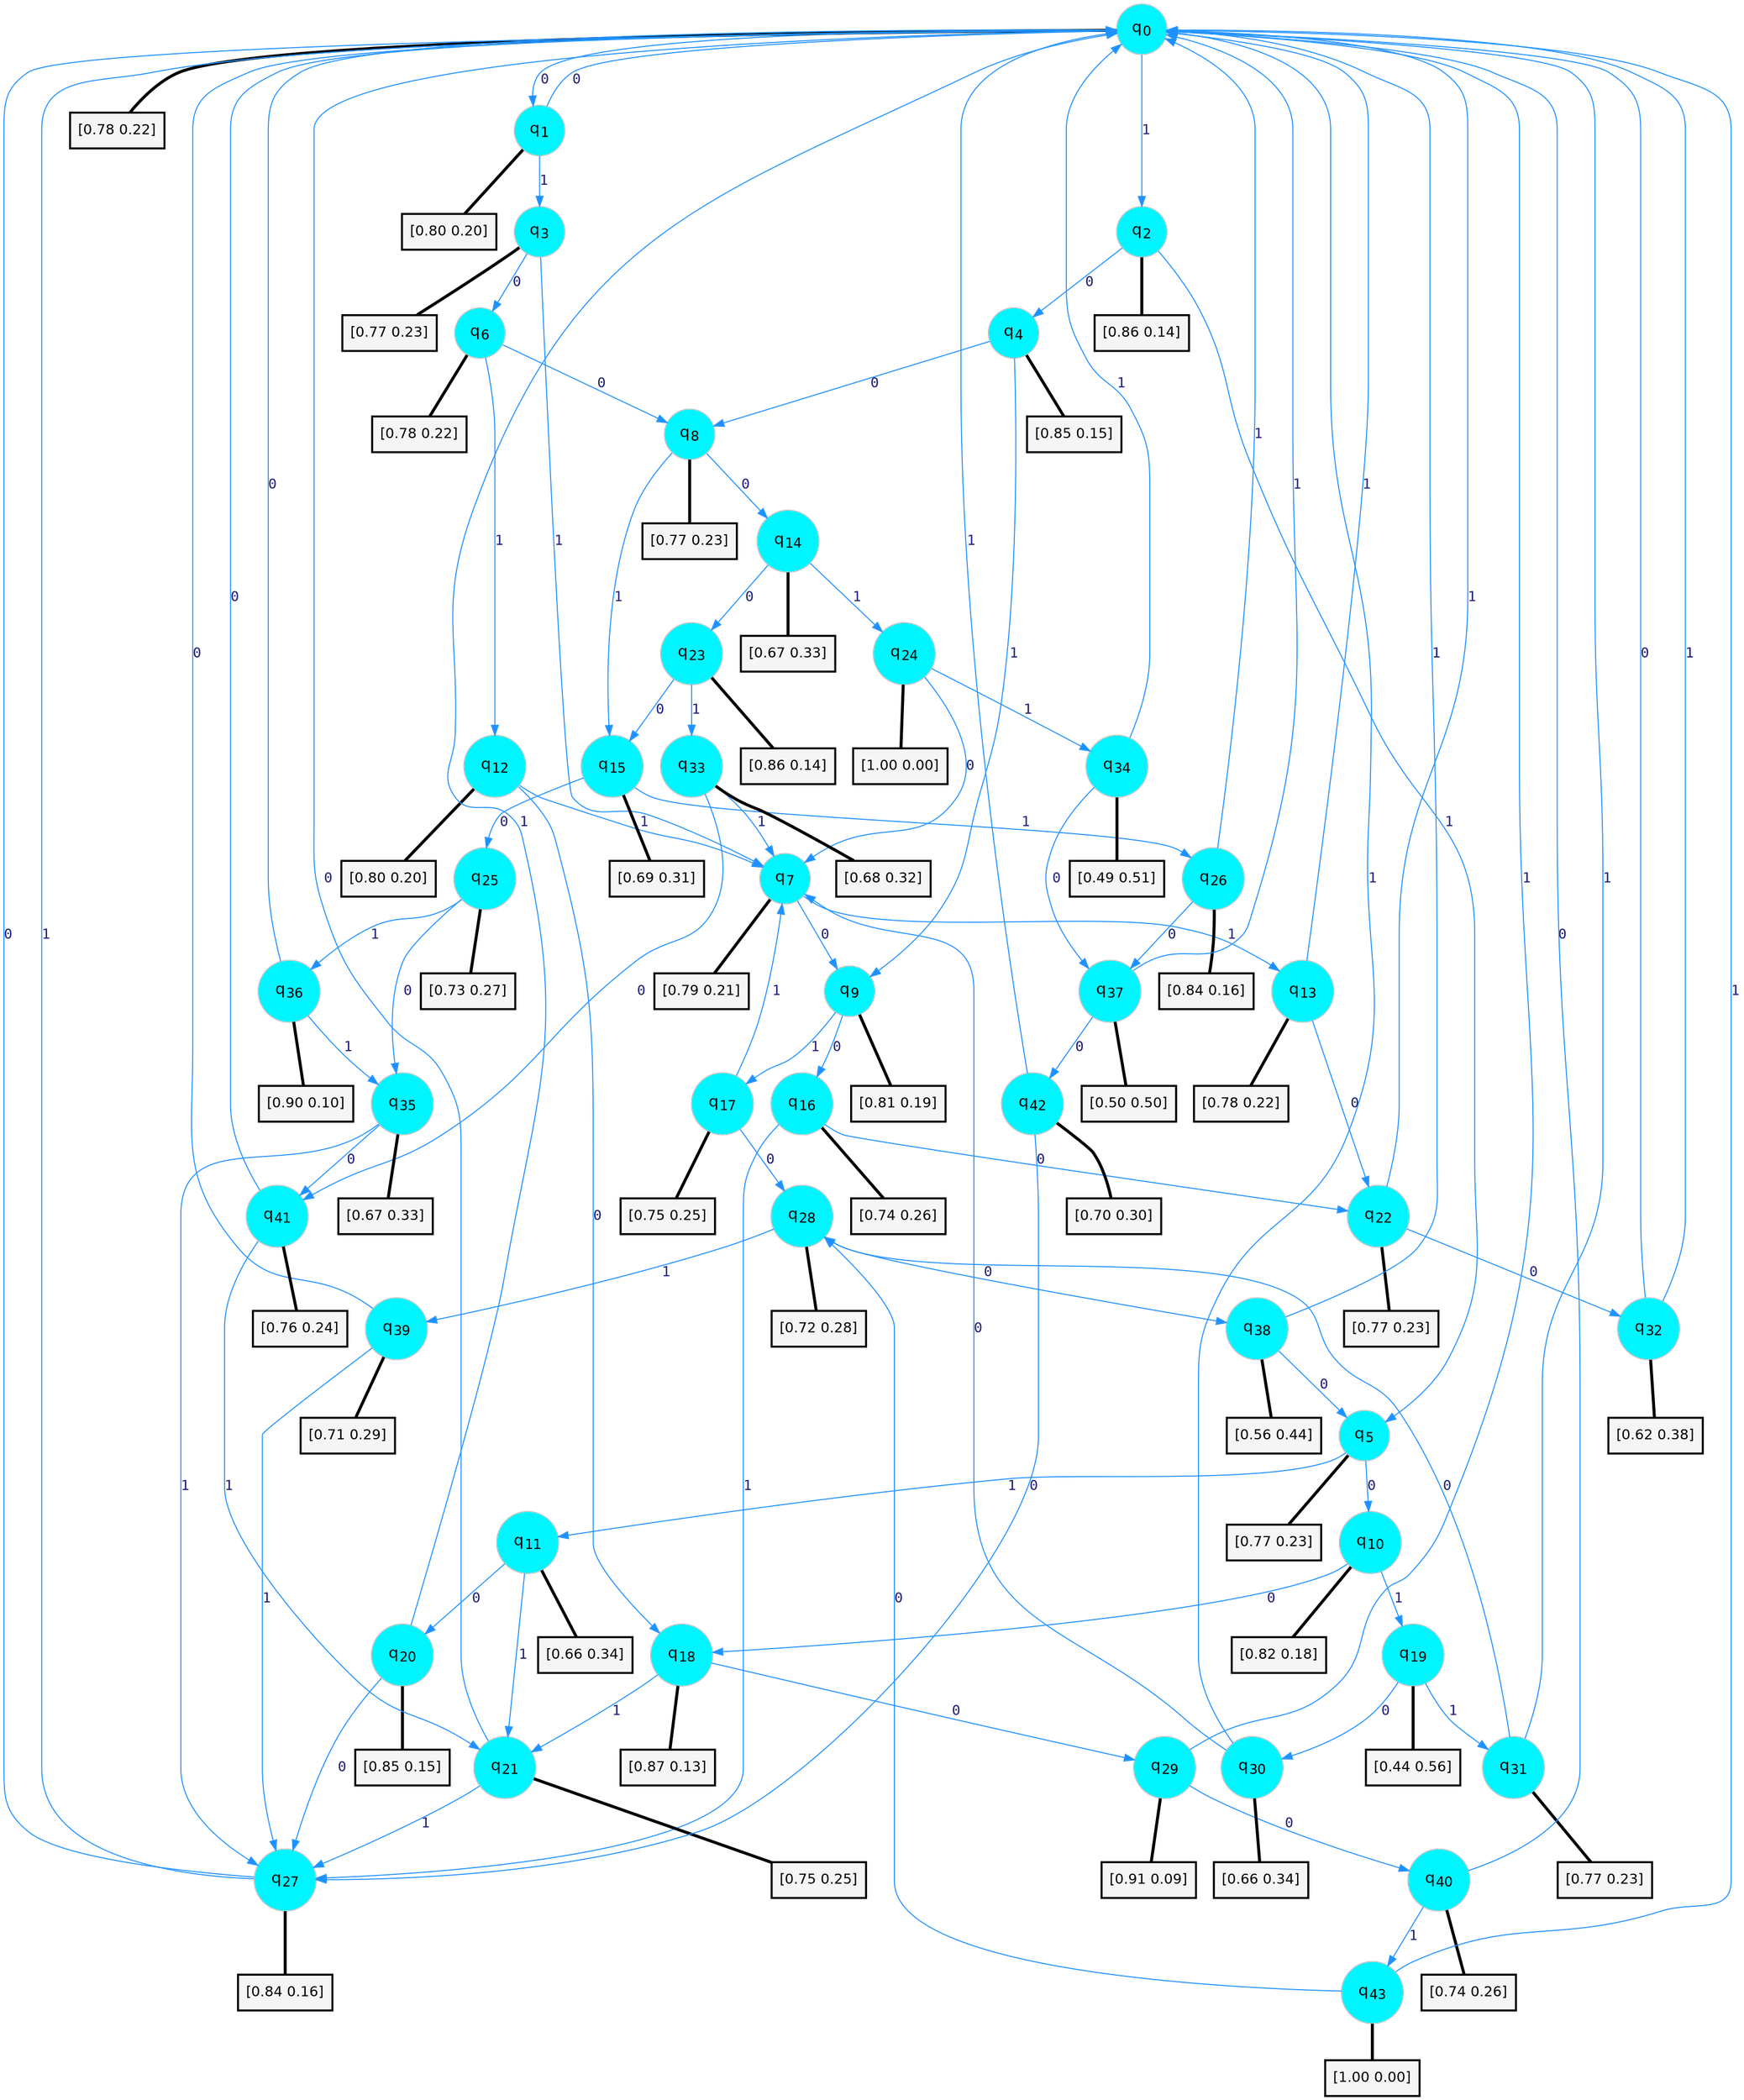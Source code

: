 digraph G {
graph [
bgcolor=transparent, dpi=300, rankdir=TD, size="40,25"];
node [
color=gray, fillcolor=turquoise1, fontcolor=black, fontname=Helvetica, fontsize=16, fontweight=bold, shape=circle, style=filled];
edge [
arrowsize=1, color=dodgerblue1, fontcolor=midnightblue, fontname=courier, fontweight=bold, penwidth=1, style=solid, weight=20];
0[label=<q<SUB>0</SUB>>];
1[label=<q<SUB>1</SUB>>];
2[label=<q<SUB>2</SUB>>];
3[label=<q<SUB>3</SUB>>];
4[label=<q<SUB>4</SUB>>];
5[label=<q<SUB>5</SUB>>];
6[label=<q<SUB>6</SUB>>];
7[label=<q<SUB>7</SUB>>];
8[label=<q<SUB>8</SUB>>];
9[label=<q<SUB>9</SUB>>];
10[label=<q<SUB>10</SUB>>];
11[label=<q<SUB>11</SUB>>];
12[label=<q<SUB>12</SUB>>];
13[label=<q<SUB>13</SUB>>];
14[label=<q<SUB>14</SUB>>];
15[label=<q<SUB>15</SUB>>];
16[label=<q<SUB>16</SUB>>];
17[label=<q<SUB>17</SUB>>];
18[label=<q<SUB>18</SUB>>];
19[label=<q<SUB>19</SUB>>];
20[label=<q<SUB>20</SUB>>];
21[label=<q<SUB>21</SUB>>];
22[label=<q<SUB>22</SUB>>];
23[label=<q<SUB>23</SUB>>];
24[label=<q<SUB>24</SUB>>];
25[label=<q<SUB>25</SUB>>];
26[label=<q<SUB>26</SUB>>];
27[label=<q<SUB>27</SUB>>];
28[label=<q<SUB>28</SUB>>];
29[label=<q<SUB>29</SUB>>];
30[label=<q<SUB>30</SUB>>];
31[label=<q<SUB>31</SUB>>];
32[label=<q<SUB>32</SUB>>];
33[label=<q<SUB>33</SUB>>];
34[label=<q<SUB>34</SUB>>];
35[label=<q<SUB>35</SUB>>];
36[label=<q<SUB>36</SUB>>];
37[label=<q<SUB>37</SUB>>];
38[label=<q<SUB>38</SUB>>];
39[label=<q<SUB>39</SUB>>];
40[label=<q<SUB>40</SUB>>];
41[label=<q<SUB>41</SUB>>];
42[label=<q<SUB>42</SUB>>];
43[label=<q<SUB>43</SUB>>];
44[label="[0.78 0.22]", shape=box,fontcolor=black, fontname=Helvetica, fontsize=14, penwidth=2, fillcolor=whitesmoke,color=black];
45[label="[0.80 0.20]", shape=box,fontcolor=black, fontname=Helvetica, fontsize=14, penwidth=2, fillcolor=whitesmoke,color=black];
46[label="[0.86 0.14]", shape=box,fontcolor=black, fontname=Helvetica, fontsize=14, penwidth=2, fillcolor=whitesmoke,color=black];
47[label="[0.77 0.23]", shape=box,fontcolor=black, fontname=Helvetica, fontsize=14, penwidth=2, fillcolor=whitesmoke,color=black];
48[label="[0.85 0.15]", shape=box,fontcolor=black, fontname=Helvetica, fontsize=14, penwidth=2, fillcolor=whitesmoke,color=black];
49[label="[0.77 0.23]", shape=box,fontcolor=black, fontname=Helvetica, fontsize=14, penwidth=2, fillcolor=whitesmoke,color=black];
50[label="[0.78 0.22]", shape=box,fontcolor=black, fontname=Helvetica, fontsize=14, penwidth=2, fillcolor=whitesmoke,color=black];
51[label="[0.79 0.21]", shape=box,fontcolor=black, fontname=Helvetica, fontsize=14, penwidth=2, fillcolor=whitesmoke,color=black];
52[label="[0.77 0.23]", shape=box,fontcolor=black, fontname=Helvetica, fontsize=14, penwidth=2, fillcolor=whitesmoke,color=black];
53[label="[0.81 0.19]", shape=box,fontcolor=black, fontname=Helvetica, fontsize=14, penwidth=2, fillcolor=whitesmoke,color=black];
54[label="[0.82 0.18]", shape=box,fontcolor=black, fontname=Helvetica, fontsize=14, penwidth=2, fillcolor=whitesmoke,color=black];
55[label="[0.66 0.34]", shape=box,fontcolor=black, fontname=Helvetica, fontsize=14, penwidth=2, fillcolor=whitesmoke,color=black];
56[label="[0.80 0.20]", shape=box,fontcolor=black, fontname=Helvetica, fontsize=14, penwidth=2, fillcolor=whitesmoke,color=black];
57[label="[0.78 0.22]", shape=box,fontcolor=black, fontname=Helvetica, fontsize=14, penwidth=2, fillcolor=whitesmoke,color=black];
58[label="[0.67 0.33]", shape=box,fontcolor=black, fontname=Helvetica, fontsize=14, penwidth=2, fillcolor=whitesmoke,color=black];
59[label="[0.69 0.31]", shape=box,fontcolor=black, fontname=Helvetica, fontsize=14, penwidth=2, fillcolor=whitesmoke,color=black];
60[label="[0.74 0.26]", shape=box,fontcolor=black, fontname=Helvetica, fontsize=14, penwidth=2, fillcolor=whitesmoke,color=black];
61[label="[0.75 0.25]", shape=box,fontcolor=black, fontname=Helvetica, fontsize=14, penwidth=2, fillcolor=whitesmoke,color=black];
62[label="[0.87 0.13]", shape=box,fontcolor=black, fontname=Helvetica, fontsize=14, penwidth=2, fillcolor=whitesmoke,color=black];
63[label="[0.44 0.56]", shape=box,fontcolor=black, fontname=Helvetica, fontsize=14, penwidth=2, fillcolor=whitesmoke,color=black];
64[label="[0.85 0.15]", shape=box,fontcolor=black, fontname=Helvetica, fontsize=14, penwidth=2, fillcolor=whitesmoke,color=black];
65[label="[0.75 0.25]", shape=box,fontcolor=black, fontname=Helvetica, fontsize=14, penwidth=2, fillcolor=whitesmoke,color=black];
66[label="[0.77 0.23]", shape=box,fontcolor=black, fontname=Helvetica, fontsize=14, penwidth=2, fillcolor=whitesmoke,color=black];
67[label="[0.86 0.14]", shape=box,fontcolor=black, fontname=Helvetica, fontsize=14, penwidth=2, fillcolor=whitesmoke,color=black];
68[label="[1.00 0.00]", shape=box,fontcolor=black, fontname=Helvetica, fontsize=14, penwidth=2, fillcolor=whitesmoke,color=black];
69[label="[0.73 0.27]", shape=box,fontcolor=black, fontname=Helvetica, fontsize=14, penwidth=2, fillcolor=whitesmoke,color=black];
70[label="[0.84 0.16]", shape=box,fontcolor=black, fontname=Helvetica, fontsize=14, penwidth=2, fillcolor=whitesmoke,color=black];
71[label="[0.84 0.16]", shape=box,fontcolor=black, fontname=Helvetica, fontsize=14, penwidth=2, fillcolor=whitesmoke,color=black];
72[label="[0.72 0.28]", shape=box,fontcolor=black, fontname=Helvetica, fontsize=14, penwidth=2, fillcolor=whitesmoke,color=black];
73[label="[0.91 0.09]", shape=box,fontcolor=black, fontname=Helvetica, fontsize=14, penwidth=2, fillcolor=whitesmoke,color=black];
74[label="[0.66 0.34]", shape=box,fontcolor=black, fontname=Helvetica, fontsize=14, penwidth=2, fillcolor=whitesmoke,color=black];
75[label="[0.77 0.23]", shape=box,fontcolor=black, fontname=Helvetica, fontsize=14, penwidth=2, fillcolor=whitesmoke,color=black];
76[label="[0.62 0.38]", shape=box,fontcolor=black, fontname=Helvetica, fontsize=14, penwidth=2, fillcolor=whitesmoke,color=black];
77[label="[0.68 0.32]", shape=box,fontcolor=black, fontname=Helvetica, fontsize=14, penwidth=2, fillcolor=whitesmoke,color=black];
78[label="[0.49 0.51]", shape=box,fontcolor=black, fontname=Helvetica, fontsize=14, penwidth=2, fillcolor=whitesmoke,color=black];
79[label="[0.67 0.33]", shape=box,fontcolor=black, fontname=Helvetica, fontsize=14, penwidth=2, fillcolor=whitesmoke,color=black];
80[label="[0.90 0.10]", shape=box,fontcolor=black, fontname=Helvetica, fontsize=14, penwidth=2, fillcolor=whitesmoke,color=black];
81[label="[0.50 0.50]", shape=box,fontcolor=black, fontname=Helvetica, fontsize=14, penwidth=2, fillcolor=whitesmoke,color=black];
82[label="[0.56 0.44]", shape=box,fontcolor=black, fontname=Helvetica, fontsize=14, penwidth=2, fillcolor=whitesmoke,color=black];
83[label="[0.71 0.29]", shape=box,fontcolor=black, fontname=Helvetica, fontsize=14, penwidth=2, fillcolor=whitesmoke,color=black];
84[label="[0.74 0.26]", shape=box,fontcolor=black, fontname=Helvetica, fontsize=14, penwidth=2, fillcolor=whitesmoke,color=black];
85[label="[0.76 0.24]", shape=box,fontcolor=black, fontname=Helvetica, fontsize=14, penwidth=2, fillcolor=whitesmoke,color=black];
86[label="[0.70 0.30]", shape=box,fontcolor=black, fontname=Helvetica, fontsize=14, penwidth=2, fillcolor=whitesmoke,color=black];
87[label="[1.00 0.00]", shape=box,fontcolor=black, fontname=Helvetica, fontsize=14, penwidth=2, fillcolor=whitesmoke,color=black];
0->1 [label=0];
0->2 [label=1];
0->44 [arrowhead=none, penwidth=3,color=black];
1->0 [label=0];
1->3 [label=1];
1->45 [arrowhead=none, penwidth=3,color=black];
2->4 [label=0];
2->5 [label=1];
2->46 [arrowhead=none, penwidth=3,color=black];
3->6 [label=0];
3->7 [label=1];
3->47 [arrowhead=none, penwidth=3,color=black];
4->8 [label=0];
4->9 [label=1];
4->48 [arrowhead=none, penwidth=3,color=black];
5->10 [label=0];
5->11 [label=1];
5->49 [arrowhead=none, penwidth=3,color=black];
6->8 [label=0];
6->12 [label=1];
6->50 [arrowhead=none, penwidth=3,color=black];
7->9 [label=0];
7->13 [label=1];
7->51 [arrowhead=none, penwidth=3,color=black];
8->14 [label=0];
8->15 [label=1];
8->52 [arrowhead=none, penwidth=3,color=black];
9->16 [label=0];
9->17 [label=1];
9->53 [arrowhead=none, penwidth=3,color=black];
10->18 [label=0];
10->19 [label=1];
10->54 [arrowhead=none, penwidth=3,color=black];
11->20 [label=0];
11->21 [label=1];
11->55 [arrowhead=none, penwidth=3,color=black];
12->18 [label=0];
12->7 [label=1];
12->56 [arrowhead=none, penwidth=3,color=black];
13->22 [label=0];
13->0 [label=1];
13->57 [arrowhead=none, penwidth=3,color=black];
14->23 [label=0];
14->24 [label=1];
14->58 [arrowhead=none, penwidth=3,color=black];
15->25 [label=0];
15->26 [label=1];
15->59 [arrowhead=none, penwidth=3,color=black];
16->22 [label=0];
16->27 [label=1];
16->60 [arrowhead=none, penwidth=3,color=black];
17->28 [label=0];
17->7 [label=1];
17->61 [arrowhead=none, penwidth=3,color=black];
18->29 [label=0];
18->21 [label=1];
18->62 [arrowhead=none, penwidth=3,color=black];
19->30 [label=0];
19->31 [label=1];
19->63 [arrowhead=none, penwidth=3,color=black];
20->27 [label=0];
20->0 [label=1];
20->64 [arrowhead=none, penwidth=3,color=black];
21->0 [label=0];
21->27 [label=1];
21->65 [arrowhead=none, penwidth=3,color=black];
22->32 [label=0];
22->0 [label=1];
22->66 [arrowhead=none, penwidth=3,color=black];
23->15 [label=0];
23->33 [label=1];
23->67 [arrowhead=none, penwidth=3,color=black];
24->7 [label=0];
24->34 [label=1];
24->68 [arrowhead=none, penwidth=3,color=black];
25->35 [label=0];
25->36 [label=1];
25->69 [arrowhead=none, penwidth=3,color=black];
26->37 [label=0];
26->0 [label=1];
26->70 [arrowhead=none, penwidth=3,color=black];
27->0 [label=0];
27->0 [label=1];
27->71 [arrowhead=none, penwidth=3,color=black];
28->38 [label=0];
28->39 [label=1];
28->72 [arrowhead=none, penwidth=3,color=black];
29->40 [label=0];
29->0 [label=1];
29->73 [arrowhead=none, penwidth=3,color=black];
30->7 [label=0];
30->0 [label=1];
30->74 [arrowhead=none, penwidth=3,color=black];
31->28 [label=0];
31->0 [label=1];
31->75 [arrowhead=none, penwidth=3,color=black];
32->0 [label=0];
32->0 [label=1];
32->76 [arrowhead=none, penwidth=3,color=black];
33->41 [label=0];
33->7 [label=1];
33->77 [arrowhead=none, penwidth=3,color=black];
34->37 [label=0];
34->0 [label=1];
34->78 [arrowhead=none, penwidth=3,color=black];
35->41 [label=0];
35->27 [label=1];
35->79 [arrowhead=none, penwidth=3,color=black];
36->0 [label=0];
36->35 [label=1];
36->80 [arrowhead=none, penwidth=3,color=black];
37->42 [label=0];
37->0 [label=1];
37->81 [arrowhead=none, penwidth=3,color=black];
38->5 [label=0];
38->0 [label=1];
38->82 [arrowhead=none, penwidth=3,color=black];
39->0 [label=0];
39->27 [label=1];
39->83 [arrowhead=none, penwidth=3,color=black];
40->0 [label=0];
40->43 [label=1];
40->84 [arrowhead=none, penwidth=3,color=black];
41->0 [label=0];
41->21 [label=1];
41->85 [arrowhead=none, penwidth=3,color=black];
42->27 [label=0];
42->0 [label=1];
42->86 [arrowhead=none, penwidth=3,color=black];
43->28 [label=0];
43->0 [label=1];
43->87 [arrowhead=none, penwidth=3,color=black];
}
